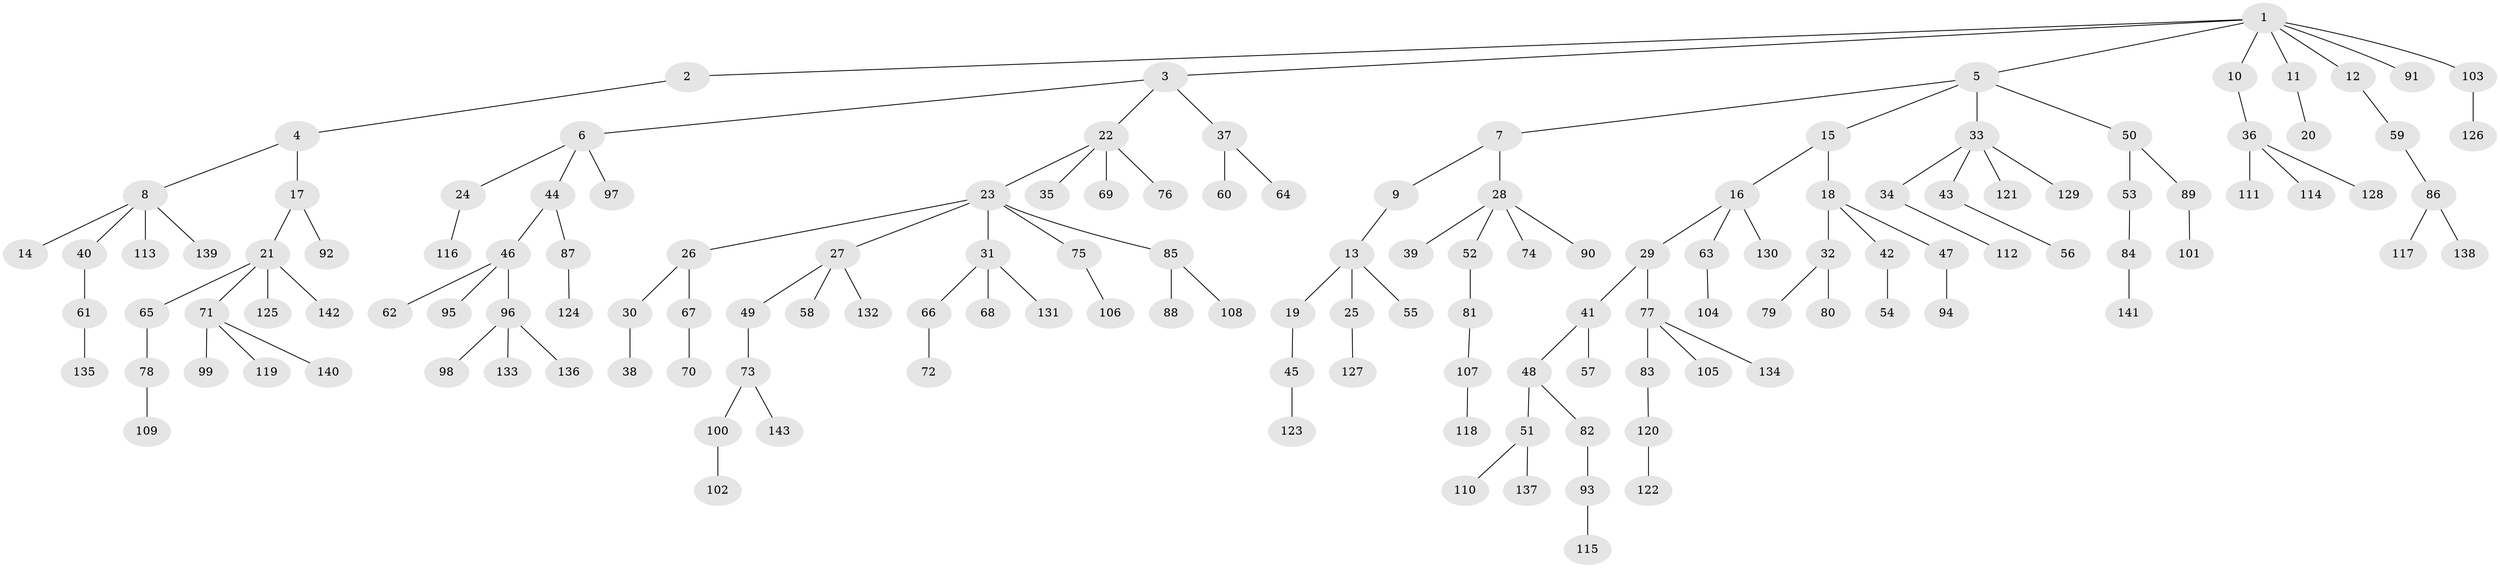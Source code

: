 // coarse degree distribution, {1: 0.8421052631578947, 2: 0.10526315789473684, 8: 0.017543859649122806, 4: 0.017543859649122806, 40: 0.017543859649122806}
// Generated by graph-tools (version 1.1) at 2025/56/03/04/25 21:56:06]
// undirected, 143 vertices, 142 edges
graph export_dot {
graph [start="1"]
  node [color=gray90,style=filled];
  1;
  2;
  3;
  4;
  5;
  6;
  7;
  8;
  9;
  10;
  11;
  12;
  13;
  14;
  15;
  16;
  17;
  18;
  19;
  20;
  21;
  22;
  23;
  24;
  25;
  26;
  27;
  28;
  29;
  30;
  31;
  32;
  33;
  34;
  35;
  36;
  37;
  38;
  39;
  40;
  41;
  42;
  43;
  44;
  45;
  46;
  47;
  48;
  49;
  50;
  51;
  52;
  53;
  54;
  55;
  56;
  57;
  58;
  59;
  60;
  61;
  62;
  63;
  64;
  65;
  66;
  67;
  68;
  69;
  70;
  71;
  72;
  73;
  74;
  75;
  76;
  77;
  78;
  79;
  80;
  81;
  82;
  83;
  84;
  85;
  86;
  87;
  88;
  89;
  90;
  91;
  92;
  93;
  94;
  95;
  96;
  97;
  98;
  99;
  100;
  101;
  102;
  103;
  104;
  105;
  106;
  107;
  108;
  109;
  110;
  111;
  112;
  113;
  114;
  115;
  116;
  117;
  118;
  119;
  120;
  121;
  122;
  123;
  124;
  125;
  126;
  127;
  128;
  129;
  130;
  131;
  132;
  133;
  134;
  135;
  136;
  137;
  138;
  139;
  140;
  141;
  142;
  143;
  1 -- 2;
  1 -- 3;
  1 -- 5;
  1 -- 10;
  1 -- 11;
  1 -- 12;
  1 -- 91;
  1 -- 103;
  2 -- 4;
  3 -- 6;
  3 -- 22;
  3 -- 37;
  4 -- 8;
  4 -- 17;
  5 -- 7;
  5 -- 15;
  5 -- 33;
  5 -- 50;
  6 -- 24;
  6 -- 44;
  6 -- 97;
  7 -- 9;
  7 -- 28;
  8 -- 14;
  8 -- 40;
  8 -- 113;
  8 -- 139;
  9 -- 13;
  10 -- 36;
  11 -- 20;
  12 -- 59;
  13 -- 19;
  13 -- 25;
  13 -- 55;
  15 -- 16;
  15 -- 18;
  16 -- 29;
  16 -- 63;
  16 -- 130;
  17 -- 21;
  17 -- 92;
  18 -- 32;
  18 -- 42;
  18 -- 47;
  19 -- 45;
  21 -- 65;
  21 -- 71;
  21 -- 125;
  21 -- 142;
  22 -- 23;
  22 -- 35;
  22 -- 69;
  22 -- 76;
  23 -- 26;
  23 -- 27;
  23 -- 31;
  23 -- 75;
  23 -- 85;
  24 -- 116;
  25 -- 127;
  26 -- 30;
  26 -- 67;
  27 -- 49;
  27 -- 58;
  27 -- 132;
  28 -- 39;
  28 -- 52;
  28 -- 74;
  28 -- 90;
  29 -- 41;
  29 -- 77;
  30 -- 38;
  31 -- 66;
  31 -- 68;
  31 -- 131;
  32 -- 79;
  32 -- 80;
  33 -- 34;
  33 -- 43;
  33 -- 121;
  33 -- 129;
  34 -- 112;
  36 -- 111;
  36 -- 114;
  36 -- 128;
  37 -- 60;
  37 -- 64;
  40 -- 61;
  41 -- 48;
  41 -- 57;
  42 -- 54;
  43 -- 56;
  44 -- 46;
  44 -- 87;
  45 -- 123;
  46 -- 62;
  46 -- 95;
  46 -- 96;
  47 -- 94;
  48 -- 51;
  48 -- 82;
  49 -- 73;
  50 -- 53;
  50 -- 89;
  51 -- 110;
  51 -- 137;
  52 -- 81;
  53 -- 84;
  59 -- 86;
  61 -- 135;
  63 -- 104;
  65 -- 78;
  66 -- 72;
  67 -- 70;
  71 -- 99;
  71 -- 119;
  71 -- 140;
  73 -- 100;
  73 -- 143;
  75 -- 106;
  77 -- 83;
  77 -- 105;
  77 -- 134;
  78 -- 109;
  81 -- 107;
  82 -- 93;
  83 -- 120;
  84 -- 141;
  85 -- 88;
  85 -- 108;
  86 -- 117;
  86 -- 138;
  87 -- 124;
  89 -- 101;
  93 -- 115;
  96 -- 98;
  96 -- 133;
  96 -- 136;
  100 -- 102;
  103 -- 126;
  107 -- 118;
  120 -- 122;
}
